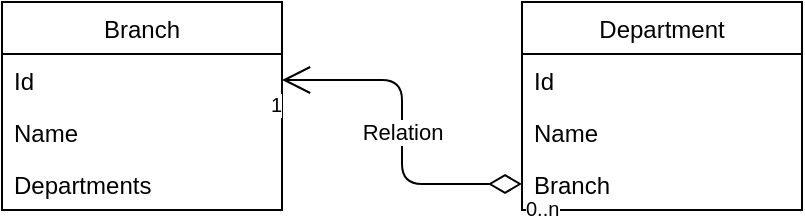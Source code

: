 <mxfile version="12.6.5" type="device"><diagram id="C5RBs43oDa-KdzZeNtuy" name="Page-1"><mxGraphModel dx="1086" dy="806" grid="1" gridSize="10" guides="1" tooltips="1" connect="1" arrows="1" fold="1" page="1" pageScale="1" pageWidth="827" pageHeight="1169" math="0" shadow="0"><root><mxCell id="WIyWlLk6GJQsqaUBKTNV-0"/><mxCell id="WIyWlLk6GJQsqaUBKTNV-1" parent="WIyWlLk6GJQsqaUBKTNV-0"/><mxCell id="D2wLcvseHGrr9wyqw31m-0" value="Branch" style="swimlane;fontStyle=0;childLayout=stackLayout;horizontal=1;startSize=26;fillColor=none;horizontalStack=0;resizeParent=1;resizeParentMax=0;resizeLast=0;collapsible=1;marginBottom=0;" vertex="1" parent="WIyWlLk6GJQsqaUBKTNV-1"><mxGeometry x="90" y="70" width="140" height="104" as="geometry"/></mxCell><mxCell id="D2wLcvseHGrr9wyqw31m-1" value="Id" style="text;strokeColor=none;fillColor=none;align=left;verticalAlign=top;spacingLeft=4;spacingRight=4;overflow=hidden;rotatable=0;points=[[0,0.5],[1,0.5]];portConstraint=eastwest;" vertex="1" parent="D2wLcvseHGrr9wyqw31m-0"><mxGeometry y="26" width="140" height="26" as="geometry"/></mxCell><mxCell id="D2wLcvseHGrr9wyqw31m-2" value="Name" style="text;strokeColor=none;fillColor=none;align=left;verticalAlign=top;spacingLeft=4;spacingRight=4;overflow=hidden;rotatable=0;points=[[0,0.5],[1,0.5]];portConstraint=eastwest;" vertex="1" parent="D2wLcvseHGrr9wyqw31m-0"><mxGeometry y="52" width="140" height="26" as="geometry"/></mxCell><mxCell id="D2wLcvseHGrr9wyqw31m-9" value="Departments" style="text;strokeColor=none;fillColor=none;align=left;verticalAlign=top;spacingLeft=4;spacingRight=4;overflow=hidden;rotatable=0;points=[[0,0.5],[1,0.5]];portConstraint=eastwest;" vertex="1" parent="D2wLcvseHGrr9wyqw31m-0"><mxGeometry y="78" width="140" height="26" as="geometry"/></mxCell><mxCell id="D2wLcvseHGrr9wyqw31m-4" value="Department" style="swimlane;fontStyle=0;childLayout=stackLayout;horizontal=1;startSize=26;fillColor=none;horizontalStack=0;resizeParent=1;resizeParentMax=0;resizeLast=0;collapsible=1;marginBottom=0;" vertex="1" parent="WIyWlLk6GJQsqaUBKTNV-1"><mxGeometry x="350" y="70" width="140" height="104" as="geometry"/></mxCell><mxCell id="D2wLcvseHGrr9wyqw31m-5" value="Id" style="text;strokeColor=none;fillColor=none;align=left;verticalAlign=top;spacingLeft=4;spacingRight=4;overflow=hidden;rotatable=0;points=[[0,0.5],[1,0.5]];portConstraint=eastwest;" vertex="1" parent="D2wLcvseHGrr9wyqw31m-4"><mxGeometry y="26" width="140" height="26" as="geometry"/></mxCell><mxCell id="D2wLcvseHGrr9wyqw31m-6" value="Name" style="text;strokeColor=none;fillColor=none;align=left;verticalAlign=top;spacingLeft=4;spacingRight=4;overflow=hidden;rotatable=0;points=[[0,0.5],[1,0.5]];portConstraint=eastwest;" vertex="1" parent="D2wLcvseHGrr9wyqw31m-4"><mxGeometry y="52" width="140" height="26" as="geometry"/></mxCell><mxCell id="D2wLcvseHGrr9wyqw31m-7" value="Branch" style="text;strokeColor=none;fillColor=none;align=left;verticalAlign=top;spacingLeft=4;spacingRight=4;overflow=hidden;rotatable=0;points=[[0,0.5],[1,0.5]];portConstraint=eastwest;" vertex="1" parent="D2wLcvseHGrr9wyqw31m-4"><mxGeometry y="78" width="140" height="26" as="geometry"/></mxCell><mxCell id="D2wLcvseHGrr9wyqw31m-14" value="Relation" style="endArrow=open;html=1;endSize=12;startArrow=diamondThin;startSize=14;startFill=0;edgeStyle=orthogonalEdgeStyle;" edge="1" parent="WIyWlLk6GJQsqaUBKTNV-1" source="D2wLcvseHGrr9wyqw31m-7" target="D2wLcvseHGrr9wyqw31m-1"><mxGeometry relative="1" as="geometry"><mxPoint x="120" y="650" as="sourcePoint"/><mxPoint x="280" y="650" as="targetPoint"/></mxGeometry></mxCell><mxCell id="D2wLcvseHGrr9wyqw31m-15" value="0..n" style="resizable=0;html=1;align=left;verticalAlign=top;labelBackgroundColor=#ffffff;fontSize=10;" connectable="0" vertex="1" parent="D2wLcvseHGrr9wyqw31m-14"><mxGeometry x="-1" relative="1" as="geometry"/></mxCell><mxCell id="D2wLcvseHGrr9wyqw31m-16" value="1" style="resizable=0;html=1;align=right;verticalAlign=top;labelBackgroundColor=#ffffff;fontSize=10;" connectable="0" vertex="1" parent="D2wLcvseHGrr9wyqw31m-14"><mxGeometry x="1" relative="1" as="geometry"/></mxCell></root></mxGraphModel></diagram></mxfile>